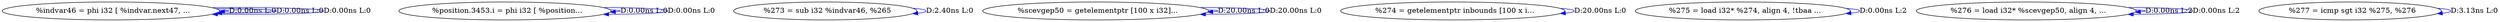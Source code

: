 digraph {
Node0x286fef0[label="  %indvar46 = phi i32 [ %indvar.next47, ..."];
Node0x286fef0 -> Node0x286fef0[label="D:0.00ns L:0",color=blue];
Node0x286fef0 -> Node0x286fef0[label="D:0.00ns L:0",color=blue];
Node0x286fef0 -> Node0x286fef0[label="D:0.00ns L:0",color=blue];
Node0x286ffd0[label="  %position.3453.i = phi i32 [ %position..."];
Node0x286ffd0 -> Node0x286ffd0[label="D:0.00ns L:0",color=blue];
Node0x286ffd0 -> Node0x286ffd0[label="D:0.00ns L:0",color=blue];
Node0x28700b0[label="  %273 = sub i32 %indvar46, %265"];
Node0x28700b0 -> Node0x28700b0[label="D:2.40ns L:0",color=blue];
Node0x2870190[label="  %scevgep50 = getelementptr [100 x i32]..."];
Node0x2870190 -> Node0x2870190[label="D:20.00ns L:0",color=blue];
Node0x2870190 -> Node0x2870190[label="D:20.00ns L:0",color=blue];
Node0x2870270[label="  %274 = getelementptr inbounds [100 x i..."];
Node0x2870270 -> Node0x2870270[label="D:20.00ns L:0",color=blue];
Node0x2870350[label="  %275 = load i32* %274, align 4, !tbaa ..."];
Node0x2870350 -> Node0x2870350[label="D:0.00ns L:2",color=blue];
Node0x2870430[label="  %276 = load i32* %scevgep50, align 4, ..."];
Node0x2870430 -> Node0x2870430[label="D:0.00ns L:2",color=blue];
Node0x2870430 -> Node0x2870430[label="D:0.00ns L:2",color=blue];
Node0x2870510[label="  %277 = icmp sgt i32 %275, %276"];
Node0x2870510 -> Node0x2870510[label="D:3.13ns L:0",color=blue];
}
